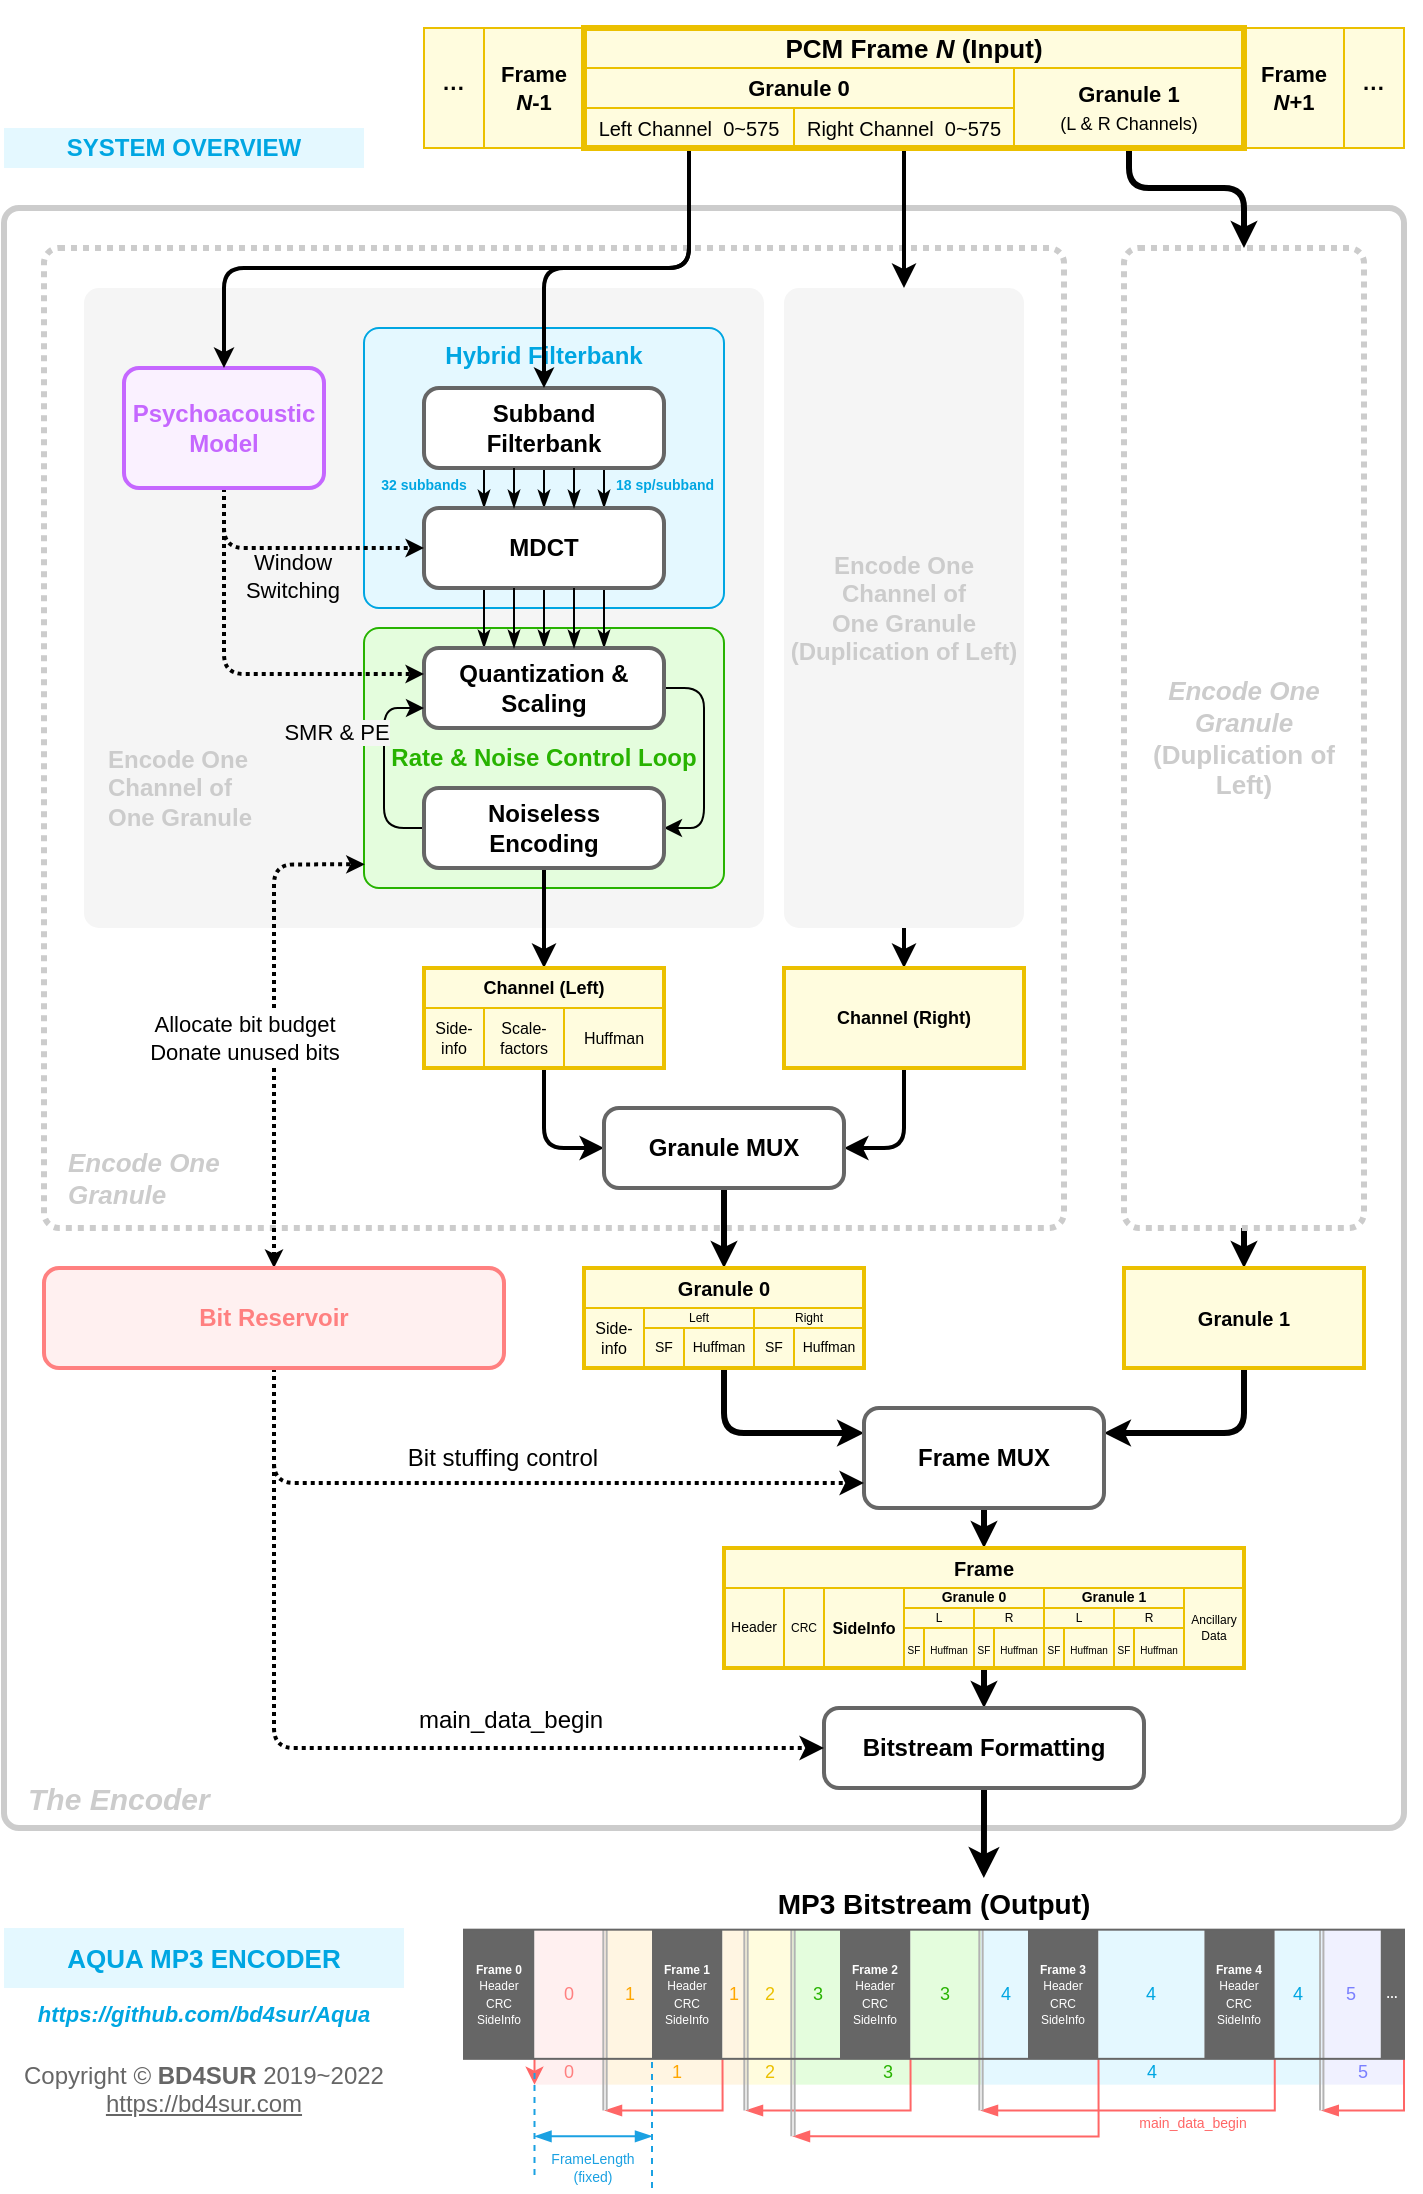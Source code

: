 <mxfile version="14.6.13" type="device"><diagram id="ZD4H_yKI_9F6W-21FXOI" name="Page-1"><mxGraphModel dx="1553" dy="866" grid="1" gridSize="10" guides="1" tooltips="1" connect="1" arrows="1" fold="1" page="1" pageScale="1" pageWidth="1920" pageHeight="1200" math="0" shadow="0"><root><mxCell id="0"/><mxCell id="1" parent="0"/><mxCell id="mhcP3vSzp7IAVWrXSec_-7" value="···" style="rounded=0;whiteSpace=wrap;html=1;strokeColor=#EBC000;fillColor=#FFFCDE;horizontal=1;verticalAlign=middle;fontStyle=1;fontSize=11;strokeWidth=1;" parent="1" vertex="1"><mxGeometry x="710" y="60" width="30" height="60" as="geometry"/></mxCell><mxCell id="mhcP3vSzp7IAVWrXSec_-2" value="Frame&lt;br&gt;&lt;i&gt;N&lt;/i&gt;+1" style="rounded=0;whiteSpace=wrap;html=1;strokeColor=#EBC000;fillColor=#FFFCDE;horizontal=1;verticalAlign=middle;fontStyle=1;fontSize=11;strokeWidth=1;" parent="1" vertex="1"><mxGeometry x="660" y="60" width="50" height="60" as="geometry"/></mxCell><mxCell id="mhcP3vSzp7IAVWrXSec_-8" value="···" style="rounded=0;whiteSpace=wrap;html=1;strokeColor=#EBC000;fillColor=#FFFCDE;horizontal=1;verticalAlign=middle;fontStyle=1;fontSize=11;strokeWidth=1;" parent="1" vertex="1"><mxGeometry x="250" y="60" width="30" height="60" as="geometry"/></mxCell><mxCell id="Id4Xp1bTh-s1tEXMkcyZ-107" value="&lt;b&gt;&lt;br&gt;&lt;/b&gt;" style="rounded=1;whiteSpace=wrap;html=1;strokeColor=#cccccc;fillColor=#FFFFFF;arcSize=15;absoluteArcSize=1;fontColor=#000000;align=center;strokeWidth=3;" parent="1" vertex="1"><mxGeometry x="40" y="150" width="700" height="810" as="geometry"/></mxCell><mxCell id="SL_oXB5MTT6fEGJi04SO-69" value="&lt;font style=&quot;font-size: 13px&quot;&gt;PCM Frame &lt;i&gt;N&lt;/i&gt; (Input)&lt;/font&gt;" style="rounded=0;whiteSpace=wrap;html=1;strokeColor=#EBC000;fillColor=#FFFCDE;horizontal=1;verticalAlign=top;fontStyle=1;spacingTop=-4;fontSize=13;" parent="1" vertex="1"><mxGeometry x="330" y="60" width="330" height="60" as="geometry"/></mxCell><mxCell id="SL_oXB5MTT6fEGJi04SO-62" value="Granule 0" style="rounded=0;whiteSpace=wrap;html=1;strokeColor=#EBC000;fillColor=#FFFCDE;horizontal=1;verticalAlign=top;fontStyle=1;spacingBottom=0;spacingTop=-3;fontSize=11;" parent="1" vertex="1"><mxGeometry x="330" y="80" width="215" height="40" as="geometry"/></mxCell><mxCell id="SL_oXB5MTT6fEGJi04SO-59" value="&lt;b&gt;&lt;br&gt;&lt;/b&gt;" style="rounded=1;whiteSpace=wrap;html=1;strokeColor=#cccccc;fillColor=#FFFFFF;arcSize=15;absoluteArcSize=1;fontColor=#333333;align=center;dashed=1;strokeWidth=3;dashPattern=1 1;" parent="1" vertex="1"><mxGeometry x="60" y="170" width="510" height="490" as="geometry"/></mxCell><mxCell id="SL_oXB5MTT6fEGJi04SO-35" value="" style="rounded=1;whiteSpace=wrap;html=1;strokeColor=none;fillColor=#f5f5f5;arcSize=15;absoluteArcSize=1;fontColor=#333333;align=left;" parent="1" vertex="1"><mxGeometry x="80" y="190" width="340" height="320" as="geometry"/></mxCell><mxCell id="SL_oXB5MTT6fEGJi04SO-28" value="Rate &amp;amp; Noise Control Loop" style="rounded=1;whiteSpace=wrap;html=1;strokeColor=#27B300;fillColor=#E4FDDD;arcSize=15;absoluteArcSize=1;verticalAlign=middle;fontStyle=1;fontColor=#27B300;fontSize=12;strokeWidth=1;" parent="1" vertex="1"><mxGeometry x="220" y="360" width="180" height="130" as="geometry"/></mxCell><mxCell id="SL_oXB5MTT6fEGJi04SO-26" value="Hybrid Filterbank" style="rounded=1;whiteSpace=wrap;html=1;strokeColor=#00A6E2;fillColor=#E4F8FF;arcSize=15;absoluteArcSize=1;verticalAlign=top;align=center;fontStyle=1;fontColor=#00A6E2;fontSize=12;strokeWidth=1;" parent="1" vertex="1"><mxGeometry x="220" y="210" width="180" height="140" as="geometry"/></mxCell><mxCell id="SL_oXB5MTT6fEGJi04SO-8" style="edgeStyle=orthogonalEdgeStyle;rounded=0;orthogonalLoop=1;jettySize=auto;html=1;exitX=0.5;exitY=1;exitDx=0;exitDy=0;entryX=0.5;entryY=0;entryDx=0;entryDy=0;strokeWidth=1;endArrow=classicThin;endFill=1;" parent="1" source="SL_oXB5MTT6fEGJi04SO-1" target="SL_oXB5MTT6fEGJi04SO-2" edge="1"><mxGeometry relative="1" as="geometry"/></mxCell><mxCell id="M6BIroo0IRRYwlxqJ-o5-2" style="edgeStyle=orthogonalEdgeStyle;rounded=0;orthogonalLoop=1;jettySize=auto;html=1;exitX=0.25;exitY=1;exitDx=0;exitDy=0;entryX=0.25;entryY=0;entryDx=0;entryDy=0;fontFamily=Verdana;fontColor=#808080;strokeWidth=1;endArrow=classicThin;endFill=1;" parent="1" source="SL_oXB5MTT6fEGJi04SO-1" target="SL_oXB5MTT6fEGJi04SO-2" edge="1"><mxGeometry relative="1" as="geometry"/></mxCell><mxCell id="M6BIroo0IRRYwlxqJ-o5-3" style="edgeStyle=orthogonalEdgeStyle;rounded=0;orthogonalLoop=1;jettySize=auto;html=1;exitX=0.75;exitY=1;exitDx=0;exitDy=0;entryX=0.75;entryY=0;entryDx=0;entryDy=0;strokeWidth=1;fontFamily=Verdana;fontColor=#808080;endArrow=classicThin;endFill=1;" parent="1" source="SL_oXB5MTT6fEGJi04SO-1" target="SL_oXB5MTT6fEGJi04SO-2" edge="1"><mxGeometry relative="1" as="geometry"/></mxCell><mxCell id="SL_oXB5MTT6fEGJi04SO-1" value="Subband&lt;br&gt;Filterbank" style="rounded=1;whiteSpace=wrap;html=1;absoluteArcSize=1;arcSize=15;fontStyle=1;strokeWidth=2;strokeColor=#666666;" parent="1" vertex="1"><mxGeometry x="250" y="240" width="120" height="40" as="geometry"/></mxCell><mxCell id="SL_oXB5MTT6fEGJi04SO-9" style="edgeStyle=orthogonalEdgeStyle;rounded=0;orthogonalLoop=1;jettySize=auto;html=1;exitX=0.5;exitY=1;exitDx=0;exitDy=0;entryX=0.5;entryY=0;entryDx=0;entryDy=0;strokeWidth=1;endArrow=classicThin;endFill=1;" parent="1" source="SL_oXB5MTT6fEGJi04SO-2" target="SL_oXB5MTT6fEGJi04SO-3" edge="1"><mxGeometry relative="1" as="geometry"/></mxCell><mxCell id="M6BIroo0IRRYwlxqJ-o5-8" style="edgeStyle=orthogonalEdgeStyle;rounded=0;orthogonalLoop=1;jettySize=auto;html=1;exitX=0.25;exitY=1;exitDx=0;exitDy=0;entryX=0.25;entryY=0;entryDx=0;entryDy=0;strokeWidth=1;fontFamily=Verdana;fontColor=#808080;endArrow=classicThin;endFill=1;" parent="1" source="SL_oXB5MTT6fEGJi04SO-2" target="SL_oXB5MTT6fEGJi04SO-3" edge="1"><mxGeometry relative="1" as="geometry"/></mxCell><mxCell id="M6BIroo0IRRYwlxqJ-o5-9" style="edgeStyle=orthogonalEdgeStyle;rounded=0;orthogonalLoop=1;jettySize=auto;html=1;exitX=0.75;exitY=1;exitDx=0;exitDy=0;entryX=0.75;entryY=0;entryDx=0;entryDy=0;strokeWidth=1;fontFamily=Verdana;fontColor=#808080;endArrow=classicThin;endFill=1;" parent="1" source="SL_oXB5MTT6fEGJi04SO-2" target="SL_oXB5MTT6fEGJi04SO-3" edge="1"><mxGeometry relative="1" as="geometry"/></mxCell><mxCell id="SL_oXB5MTT6fEGJi04SO-2" value="MDCT" style="rounded=1;whiteSpace=wrap;html=1;absoluteArcSize=1;arcSize=15;fontStyle=1;strokeWidth=2;strokeColor=#666666;" parent="1" vertex="1"><mxGeometry x="250" y="300" width="120" height="40" as="geometry"/></mxCell><mxCell id="SL_oXB5MTT6fEGJi04SO-14" style="edgeStyle=orthogonalEdgeStyle;orthogonalLoop=1;jettySize=auto;html=1;exitX=1;exitY=0.5;exitDx=0;exitDy=0;entryX=1;entryY=0.5;entryDx=0;entryDy=0;rounded=1;" parent="1" source="SL_oXB5MTT6fEGJi04SO-3" target="SL_oXB5MTT6fEGJi04SO-4" edge="1"><mxGeometry relative="1" as="geometry"/></mxCell><mxCell id="SL_oXB5MTT6fEGJi04SO-3" value="&lt;font style=&quot;font-size: 12px;&quot;&gt;Quantization &amp;amp;&lt;br style=&quot;font-size: 12px;&quot;&gt;Scaling&lt;/font&gt;" style="rounded=1;whiteSpace=wrap;html=1;arcSize=15;absoluteArcSize=1;fontStyle=1;strokeWidth=2;strokeColor=#666666;fontSize=12;" parent="1" vertex="1"><mxGeometry x="250" y="370" width="120" height="40" as="geometry"/></mxCell><mxCell id="SL_oXB5MTT6fEGJi04SO-15" style="edgeStyle=orthogonalEdgeStyle;rounded=1;orthogonalLoop=1;jettySize=auto;html=1;exitX=0;exitY=0.5;exitDx=0;exitDy=0;entryX=0;entryY=0.75;entryDx=0;entryDy=0;" parent="1" source="SL_oXB5MTT6fEGJi04SO-4" target="SL_oXB5MTT6fEGJi04SO-3" edge="1"><mxGeometry relative="1" as="geometry"/></mxCell><mxCell id="Id4Xp1bTh-s1tEXMkcyZ-8" style="edgeStyle=orthogonalEdgeStyle;rounded=1;orthogonalLoop=1;jettySize=auto;html=1;exitX=0.5;exitY=1;exitDx=0;exitDy=0;entryX=0.5;entryY=0;entryDx=0;entryDy=0;fontSize=8;strokeWidth=2;" parent="1" source="SL_oXB5MTT6fEGJi04SO-4" target="Id4Xp1bTh-s1tEXMkcyZ-2" edge="1"><mxGeometry relative="1" as="geometry"/></mxCell><mxCell id="SL_oXB5MTT6fEGJi04SO-4" value="Noiseless&lt;br style=&quot;font-size: 12px;&quot;&gt;Encoding" style="rounded=1;whiteSpace=wrap;html=1;absoluteArcSize=1;arcSize=15;fontStyle=1;fontSize=12;strokeWidth=2;strokeColor=#666666;" parent="1" vertex="1"><mxGeometry x="250" y="440" width="120" height="40" as="geometry"/></mxCell><mxCell id="SL_oXB5MTT6fEGJi04SO-18" style="edgeStyle=orthogonalEdgeStyle;rounded=1;orthogonalLoop=1;jettySize=auto;html=1;exitX=0.5;exitY=1;exitDx=0;exitDy=0;entryX=0;entryY=0.5;entryDx=0;entryDy=0;dashed=1;strokeWidth=2;dashPattern=1 1;endSize=3;" parent="1" source="SL_oXB5MTT6fEGJi04SO-16" target="SL_oXB5MTT6fEGJi04SO-2" edge="1"><mxGeometry relative="1" as="geometry"/></mxCell><mxCell id="SL_oXB5MTT6fEGJi04SO-21" value="Window&lt;br style=&quot;font-size: 11px;&quot;&gt;Switching" style="text;html=1;align=center;verticalAlign=middle;resizable=0;points=[];;labelBackgroundColor=#F5F5F5;fontSize=11;" parent="SL_oXB5MTT6fEGJi04SO-18" vertex="1" connectable="0"><mxGeometry x="-0.273" y="20" relative="1" as="geometry"><mxPoint x="16.67" y="34" as="offset"/></mxGeometry></mxCell><mxCell id="SL_oXB5MTT6fEGJi04SO-19" style="edgeStyle=orthogonalEdgeStyle;rounded=1;orthogonalLoop=1;jettySize=auto;html=1;dashed=1;strokeWidth=2;dashPattern=1 1;endArrow=classic;endFill=1;endSize=3;exitX=0.5;exitY=1;exitDx=0;exitDy=0;" parent="1" source="SL_oXB5MTT6fEGJi04SO-16" target="SL_oXB5MTT6fEGJi04SO-3" edge="1"><mxGeometry relative="1" as="geometry"><mxPoint x="150" y="280" as="sourcePoint"/><Array as="points"><mxPoint x="150" y="383"/></Array></mxGeometry></mxCell><mxCell id="SL_oXB5MTT6fEGJi04SO-20" value="SMR &amp;amp; PE" style="text;html=1;align=center;verticalAlign=middle;resizable=0;points=[];;labelBackgroundColor=#F5F5F5;fontSize=11;" parent="SL_oXB5MTT6fEGJi04SO-19" vertex="1" connectable="0"><mxGeometry x="-0.039" y="20" relative="1" as="geometry"><mxPoint x="36.24" y="28.9" as="offset"/></mxGeometry></mxCell><mxCell id="SL_oXB5MTT6fEGJi04SO-16" value="Psychoacoustic&lt;br style=&quot;font-size: 12px;&quot;&gt;Model" style="rounded=1;whiteSpace=wrap;html=1;absoluteArcSize=1;arcSize=15;fillColor=#FAF1FF;strokeColor=#C567FF;fontSize=12;fontStyle=1;strokeWidth=2;fontColor=#C567FF;" parent="1" vertex="1"><mxGeometry x="100" y="230" width="100" height="60" as="geometry"/></mxCell><mxCell id="mhcP3vSzp7IAVWrXSec_-4" style="edgeStyle=orthogonalEdgeStyle;rounded=1;orthogonalLoop=1;jettySize=auto;html=1;exitX=0.5;exitY=1;exitDx=0;exitDy=0;entryX=0.5;entryY=0;entryDx=0;entryDy=0;endSize=4;strokeWidth=2;fontSize=11;" parent="1" source="SL_oXB5MTT6fEGJi04SO-22" target="SL_oXB5MTT6fEGJi04SO-1" edge="1"><mxGeometry relative="1" as="geometry"><Array as="points"><mxPoint x="382" y="180"/><mxPoint x="310" y="180"/></Array></mxGeometry></mxCell><mxCell id="mhcP3vSzp7IAVWrXSec_-5" style="edgeStyle=orthogonalEdgeStyle;rounded=1;orthogonalLoop=1;jettySize=auto;html=1;exitX=0.5;exitY=1;exitDx=0;exitDy=0;entryX=0.5;entryY=0;entryDx=0;entryDy=0;endSize=4;strokeWidth=2;fontSize=11;" parent="1" source="SL_oXB5MTT6fEGJi04SO-22" target="SL_oXB5MTT6fEGJi04SO-16" edge="1"><mxGeometry relative="1" as="geometry"><Array as="points"><mxPoint x="382" y="180"/><mxPoint x="150" y="180"/></Array></mxGeometry></mxCell><mxCell id="SL_oXB5MTT6fEGJi04SO-22" value="Left Channel&amp;nbsp; 0~575" style="rounded=0;whiteSpace=wrap;html=1;strokeColor=#EBC000;fillColor=#FFFCDE;fontSize=10;" parent="1" vertex="1"><mxGeometry x="330" y="100" width="105" height="20" as="geometry"/></mxCell><mxCell id="SL_oXB5MTT6fEGJi04SO-44" style="edgeStyle=orthogonalEdgeStyle;rounded=1;orthogonalLoop=1;jettySize=auto;html=1;entryX=0;entryY=0.5;entryDx=0;entryDy=0;strokeWidth=2;" parent="1" source="Id4Xp1bTh-s1tEXMkcyZ-2" target="SL_oXB5MTT6fEGJi04SO-43" edge="1"><mxGeometry relative="1" as="geometry"><mxPoint x="309.69" y="579.759" as="sourcePoint"/></mxGeometry></mxCell><mxCell id="SL_oXB5MTT6fEGJi04SO-36" value="Encode One Channel of&lt;br&gt;One Granule" style="text;html=1;strokeColor=none;fillColor=none;align=left;verticalAlign=middle;whiteSpace=wrap;rounded=0;labelBackgroundColor=none;fontStyle=1;fontSize=12;fontColor=#CCCCCC;" parent="1" vertex="1"><mxGeometry x="90" y="420" width="110" height="40" as="geometry"/></mxCell><mxCell id="SL_oXB5MTT6fEGJi04SO-42" style="edgeStyle=orthogonalEdgeStyle;rounded=1;orthogonalLoop=1;jettySize=auto;html=1;exitX=0.5;exitY=1;exitDx=0;exitDy=0;entryX=0.5;entryY=0;entryDx=0;entryDy=0;strokeWidth=2;" parent="1" source="SL_oXB5MTT6fEGJi04SO-37" edge="1"><mxGeometry relative="1" as="geometry"><mxPoint x="490" y="530" as="targetPoint"/></mxGeometry></mxCell><mxCell id="SL_oXB5MTT6fEGJi04SO-37" value="&lt;b&gt;Encode One&lt;br&gt;Channel of&lt;br&gt;One Granule&lt;br&gt;(Duplication of Left)&lt;br&gt;&lt;/b&gt;" style="rounded=1;whiteSpace=wrap;html=1;strokeColor=none;fillColor=#f5f5f5;arcSize=15;absoluteArcSize=1;fontColor=#CCCCCC;align=center;dashed=1;dashPattern=1 1;strokeWidth=2;" parent="1" vertex="1"><mxGeometry x="430" y="190" width="120" height="320" as="geometry"/></mxCell><mxCell id="SL_oXB5MTT6fEGJi04SO-40" style="edgeStyle=orthogonalEdgeStyle;rounded=1;orthogonalLoop=1;jettySize=auto;html=1;strokeWidth=2;exitX=0.5;exitY=1;exitDx=0;exitDy=0;" parent="1" source="SL_oXB5MTT6fEGJi04SO-38" target="SL_oXB5MTT6fEGJi04SO-37" edge="1"><mxGeometry relative="1" as="geometry"><Array as="points"/><mxPoint x="490" y="150" as="sourcePoint"/></mxGeometry></mxCell><mxCell id="SL_oXB5MTT6fEGJi04SO-38" value="Right Channel&amp;nbsp; 0~575" style="rounded=0;whiteSpace=wrap;html=1;strokeColor=#EBC000;fillColor=#FFFCDE;fontSize=10;" parent="1" vertex="1"><mxGeometry x="435" y="100" width="110" height="20" as="geometry"/></mxCell><mxCell id="SL_oXB5MTT6fEGJi04SO-45" style="edgeStyle=orthogonalEdgeStyle;rounded=1;orthogonalLoop=1;jettySize=auto;html=1;exitX=0.5;exitY=1;exitDx=0;exitDy=0;entryX=1;entryY=0.5;entryDx=0;entryDy=0;strokeWidth=2;" parent="1" source="Id4Xp1bTh-s1tEXMkcyZ-9" target="SL_oXB5MTT6fEGJi04SO-43" edge="1"><mxGeometry relative="1" as="geometry"><mxPoint x="490" y="580" as="sourcePoint"/></mxGeometry></mxCell><mxCell id="SL_oXB5MTT6fEGJi04SO-48" style="edgeStyle=orthogonalEdgeStyle;rounded=1;orthogonalLoop=1;jettySize=auto;html=1;exitX=0.5;exitY=1;exitDx=0;exitDy=0;entryX=0.5;entryY=0;entryDx=0;entryDy=0;strokeWidth=3;endSize=4;" parent="1" source="SL_oXB5MTT6fEGJi04SO-43" target="SL_oXB5MTT6fEGJi04SO-46" edge="1"><mxGeometry relative="1" as="geometry"/></mxCell><mxCell id="SL_oXB5MTT6fEGJi04SO-43" value="Granule MUX" style="rounded=1;whiteSpace=wrap;html=1;absoluteArcSize=1;arcSize=15;fontStyle=1;strokeWidth=2;strokeColor=#666666;" parent="1" vertex="1"><mxGeometry x="340" y="600" width="120" height="40" as="geometry"/></mxCell><mxCell id="SL_oXB5MTT6fEGJi04SO-50" style="edgeStyle=orthogonalEdgeStyle;rounded=1;orthogonalLoop=1;jettySize=auto;html=1;exitX=0.5;exitY=1;exitDx=0;exitDy=0;entryX=0;entryY=0.25;entryDx=0;entryDy=0;strokeWidth=3;endSize=4;" parent="1" source="SL_oXB5MTT6fEGJi04SO-46" target="SL_oXB5MTT6fEGJi04SO-49" edge="1"><mxGeometry relative="1" as="geometry"/></mxCell><mxCell id="SL_oXB5MTT6fEGJi04SO-46" value="" style="rounded=0;whiteSpace=wrap;html=1;strokeColor=#d6b656;fillColor=#fff2cc;verticalAlign=middle;" parent="1" vertex="1"><mxGeometry x="330" y="680" width="140" height="50" as="geometry"/></mxCell><mxCell id="SL_oXB5MTT6fEGJi04SO-51" style="edgeStyle=orthogonalEdgeStyle;rounded=1;orthogonalLoop=1;jettySize=auto;html=1;exitX=0.5;exitY=1;exitDx=0;exitDy=0;entryX=1;entryY=0.25;entryDx=0;entryDy=0;strokeWidth=3;endSize=4;" parent="1" source="Id4Xp1bTh-s1tEXMkcyZ-22" target="SL_oXB5MTT6fEGJi04SO-49" edge="1"><mxGeometry relative="1" as="geometry"><mxPoint x="660" y="730" as="sourcePoint"/></mxGeometry></mxCell><mxCell id="SL_oXB5MTT6fEGJi04SO-53" style="edgeStyle=orthogonalEdgeStyle;rounded=1;orthogonalLoop=1;jettySize=auto;html=1;exitX=0.5;exitY=1;exitDx=0;exitDy=0;entryX=0.5;entryY=0;entryDx=0;entryDy=0;strokeWidth=3;endSize=4;" parent="1" source="SL_oXB5MTT6fEGJi04SO-49" target="SL_oXB5MTT6fEGJi04SO-52" edge="1"><mxGeometry relative="1" as="geometry"/></mxCell><mxCell id="SL_oXB5MTT6fEGJi04SO-49" value="Frame MUX" style="rounded=1;whiteSpace=wrap;html=1;absoluteArcSize=1;arcSize=15;fontStyle=1;strokeWidth=2;strokeColor=#666666;" parent="1" vertex="1"><mxGeometry x="470" y="750" width="120" height="50" as="geometry"/></mxCell><mxCell id="SL_oXB5MTT6fEGJi04SO-55" style="edgeStyle=orthogonalEdgeStyle;rounded=1;orthogonalLoop=1;jettySize=auto;html=1;exitX=0.5;exitY=1;exitDx=0;exitDy=0;entryX=0.5;entryY=0;entryDx=0;entryDy=0;strokeWidth=3;startSize=6;endSize=4;" parent="1" source="SL_oXB5MTT6fEGJi04SO-52" target="SL_oXB5MTT6fEGJi04SO-54" edge="1"><mxGeometry relative="1" as="geometry"/></mxCell><mxCell id="SL_oXB5MTT6fEGJi04SO-52" value="" style="rounded=0;whiteSpace=wrap;html=1;strokeColor=#EBC000;fillColor=#FFFCDE;" parent="1" vertex="1"><mxGeometry x="400" y="820" width="260" height="60" as="geometry"/></mxCell><mxCell id="SL_oXB5MTT6fEGJi04SO-58" style="edgeStyle=orthogonalEdgeStyle;rounded=1;orthogonalLoop=1;jettySize=auto;html=1;exitX=0.5;exitY=1;exitDx=0;exitDy=0;strokeWidth=3;entryX=0.553;entryY=0.002;entryDx=0;entryDy=0;entryPerimeter=0;" parent="1" source="SL_oXB5MTT6fEGJi04SO-54" target="1MiHoFg_cXncjIn1KHRP-40" edge="1"><mxGeometry relative="1" as="geometry"><mxPoint x="560" y="980" as="targetPoint"/></mxGeometry></mxCell><mxCell id="SL_oXB5MTT6fEGJi04SO-54" value="Bitstream Formatting" style="rounded=1;whiteSpace=wrap;html=1;absoluteArcSize=1;arcSize=15;fontStyle=1;strokeWidth=2;strokeColor=#666666;" parent="1" vertex="1"><mxGeometry x="450" y="900" width="160" height="40" as="geometry"/></mxCell><mxCell id="SL_oXB5MTT6fEGJi04SO-60" value="Encode One Granule" style="text;html=1;strokeColor=none;fillColor=none;align=left;verticalAlign=middle;whiteSpace=wrap;rounded=0;labelBackgroundColor=none;fontStyle=3;fontSize=13;fontColor=#CCCCCC;" parent="1" vertex="1"><mxGeometry x="70" y="620" width="120" height="30" as="geometry"/></mxCell><mxCell id="o0mPNdaz0BpGMCpmVBZC-3" style="edgeStyle=orthogonalEdgeStyle;rounded=0;orthogonalLoop=1;jettySize=auto;html=1;exitX=0.5;exitY=1;exitDx=0;exitDy=0;entryX=0.5;entryY=0;entryDx=0;entryDy=0;strokeWidth=3;endSize=4;" parent="1" source="SL_oXB5MTT6fEGJi04SO-61" edge="1"><mxGeometry relative="1" as="geometry"><mxPoint x="660" y="680" as="targetPoint"/></mxGeometry></mxCell><mxCell id="SL_oXB5MTT6fEGJi04SO-61" value="&lt;b style=&quot;font-size: 13px&quot;&gt;&lt;font color=&quot;#cccccc&quot;&gt;&lt;i&gt;Encode One&lt;br&gt;Granule&lt;/i&gt;&lt;br&gt;(Duplication of Left)&lt;/font&gt;&lt;br&gt;&lt;/b&gt;" style="rounded=1;whiteSpace=wrap;html=1;strokeColor=#CCCCCC;fillColor=#FFFFFF;arcSize=15;absoluteArcSize=1;fontColor=#333333;align=center;dashed=1;dashPattern=1 1;strokeWidth=3;" parent="1" vertex="1"><mxGeometry x="600" y="170" width="120" height="490" as="geometry"/></mxCell><mxCell id="mhcP3vSzp7IAVWrXSec_-3" style="edgeStyle=orthogonalEdgeStyle;rounded=1;orthogonalLoop=1;jettySize=auto;html=1;exitX=0.5;exitY=1;exitDx=0;exitDy=0;entryX=0.5;entryY=0;entryDx=0;entryDy=0;endSize=4;fontSize=11;strokeWidth=3;" parent="1" source="SL_oXB5MTT6fEGJi04SO-63" target="SL_oXB5MTT6fEGJi04SO-61" edge="1"><mxGeometry relative="1" as="geometry"><Array as="points"><mxPoint x="602" y="140"/><mxPoint x="660" y="140"/></Array></mxGeometry></mxCell><mxCell id="SL_oXB5MTT6fEGJi04SO-63" value="Granule 1&lt;br style=&quot;font-size: 11px&quot;&gt;&lt;font style=&quot;font-weight: normal ; font-size: 9px&quot;&gt;(L &amp;amp; R Channels)&lt;/font&gt;" style="rounded=0;whiteSpace=wrap;html=1;strokeColor=#EBC000;fillColor=#FFFCDE;horizontal=1;verticalAlign=middle;fontStyle=1;fontSize=11;" parent="1" vertex="1"><mxGeometry x="545" y="80" width="115" height="40" as="geometry"/></mxCell><mxCell id="o0mPNdaz0BpGMCpmVBZC-9" style="edgeStyle=orthogonalEdgeStyle;rounded=1;orthogonalLoop=1;jettySize=auto;html=1;exitX=0.5;exitY=1;exitDx=0;exitDy=0;entryX=0;entryY=0.75;entryDx=0;entryDy=0;strokeWidth=2;dashed=1;dashPattern=1 1;" parent="1" source="o0mPNdaz0BpGMCpmVBZC-7" target="SL_oXB5MTT6fEGJi04SO-49" edge="1"><mxGeometry relative="1" as="geometry"><Array as="points"><mxPoint x="175" y="788"/></Array></mxGeometry></mxCell><mxCell id="o0mPNdaz0BpGMCpmVBZC-12" value="Bit stuffing control" style="text;html=1;align=center;verticalAlign=middle;resizable=0;points=[];;labelBackgroundColor=#ffffff;" parent="o0mPNdaz0BpGMCpmVBZC-9" vertex="1" connectable="0"><mxGeometry x="0.221" y="-1" relative="1" as="geometry"><mxPoint x="-43.57" y="-13.29" as="offset"/></mxGeometry></mxCell><mxCell id="o0mPNdaz0BpGMCpmVBZC-10" style="edgeStyle=orthogonalEdgeStyle;rounded=1;orthogonalLoop=1;jettySize=auto;html=1;exitX=0.5;exitY=1;exitDx=0;exitDy=0;entryX=0;entryY=0.5;entryDx=0;entryDy=0;dashed=1;strokeWidth=2;dashPattern=1 1;" parent="1" source="o0mPNdaz0BpGMCpmVBZC-7" target="SL_oXB5MTT6fEGJi04SO-54" edge="1"><mxGeometry relative="1" as="geometry"><Array as="points"><mxPoint x="175" y="920"/></Array></mxGeometry></mxCell><mxCell id="o0mPNdaz0BpGMCpmVBZC-11" value="main_data_begin" style="text;html=1;align=center;verticalAlign=middle;resizable=0;points=[];;labelBackgroundColor=#ffffff;" parent="o0mPNdaz0BpGMCpmVBZC-10" vertex="1" connectable="0"><mxGeometry x="0.343" y="2" relative="1" as="geometry"><mxPoint x="-4.71" y="-12.17" as="offset"/></mxGeometry></mxCell><mxCell id="o0mPNdaz0BpGMCpmVBZC-13" style="edgeStyle=orthogonalEdgeStyle;rounded=1;orthogonalLoop=1;jettySize=auto;html=1;dashed=1;strokeWidth=2;startArrow=classic;startFill=1;entryX=0.002;entryY=0.909;entryDx=0;entryDy=0;entryPerimeter=0;dashPattern=1 1;endSize=3;startSize=3;exitX=0.5;exitY=0;exitDx=0;exitDy=0;" parent="1" source="o0mPNdaz0BpGMCpmVBZC-7" target="SL_oXB5MTT6fEGJi04SO-28" edge="1"><mxGeometry relative="1" as="geometry"><Array as="points"><mxPoint x="175" y="478"/></Array></mxGeometry></mxCell><mxCell id="o0mPNdaz0BpGMCpmVBZC-15" value="Allocate bit budget&lt;br style=&quot;font-size: 11px&quot;&gt;Donate unused bits" style="text;html=1;align=center;verticalAlign=middle;resizable=0;points=[];;labelBackgroundColor=#ffffff;fontSize=11;labelBorderColor=none;spacingTop=0;spacing=0;spacingBottom=0;" parent="o0mPNdaz0BpGMCpmVBZC-13" vertex="1" connectable="0"><mxGeometry x="-0.247" y="-1" relative="1" as="geometry"><mxPoint x="-16" y="-22" as="offset"/></mxGeometry></mxCell><mxCell id="o0mPNdaz0BpGMCpmVBZC-7" value="Bit Reservoir" style="rounded=1;whiteSpace=wrap;html=1;absoluteArcSize=1;arcSize=15;fillColor=#FFF0F0;strokeColor=#FF8080;fontStyle=1;fontColor=#FF8080;strokeWidth=2;" parent="1" vertex="1"><mxGeometry x="60" y="680" width="230" height="50" as="geometry"/></mxCell><mxCell id="Id4Xp1bTh-s1tEXMkcyZ-2" value="" style="rounded=0;whiteSpace=wrap;html=1;strokeColor=#d6b656;fillColor=#fff2cc;" parent="1" vertex="1"><mxGeometry x="250" y="530" width="120" height="50" as="geometry"/></mxCell><mxCell id="Id4Xp1bTh-s1tEXMkcyZ-1" value="Channel (Left)" style="rounded=0;whiteSpace=wrap;html=1;strokeColor=#EBC000;fillColor=#FFFCDE;fontSize=9;fontStyle=1" parent="1" vertex="1"><mxGeometry x="250" y="530" width="120" height="20" as="geometry"/></mxCell><mxCell id="Id4Xp1bTh-s1tEXMkcyZ-4" value="Scale-&lt;br&gt;factors" style="rounded=0;whiteSpace=wrap;html=1;strokeColor=#EBC000;fillColor=#FFFCDE;fontSize=8;" parent="1" vertex="1"><mxGeometry x="280" y="550" width="40" height="30" as="geometry"/></mxCell><mxCell id="Id4Xp1bTh-s1tEXMkcyZ-5" value="Huffman" style="rounded=0;whiteSpace=wrap;html=1;strokeColor=#EBC000;fillColor=#FFFCDE;fontSize=8;" parent="1" vertex="1"><mxGeometry x="320" y="550" width="50" height="30" as="geometry"/></mxCell><mxCell id="Id4Xp1bTh-s1tEXMkcyZ-6" value="Side-&lt;br&gt;info" style="rounded=0;whiteSpace=wrap;html=1;strokeColor=#EBC000;fillColor=#FFFCDE;fontSize=8;" parent="1" vertex="1"><mxGeometry x="250" y="550" width="30" height="30" as="geometry"/></mxCell><mxCell id="Id4Xp1bTh-s1tEXMkcyZ-9" value="Channel (Right)" style="rounded=0;whiteSpace=wrap;html=1;strokeColor=#EBC000;fillColor=#FFFCDE;fontSize=9;fontStyle=1;strokeWidth=2;" parent="1" vertex="1"><mxGeometry x="430" y="530" width="120" height="50" as="geometry"/></mxCell><mxCell id="Id4Xp1bTh-s1tEXMkcyZ-13" value="Granule 0" style="rounded=0;whiteSpace=wrap;html=1;fontSize=10;fontStyle=1;fillColor=#FFFCDE;strokeColor=#EBC000;" parent="1" vertex="1"><mxGeometry x="330" y="680" width="140" height="20" as="geometry"/></mxCell><mxCell id="Id4Xp1bTh-s1tEXMkcyZ-14" value="Left" style="rounded=0;whiteSpace=wrap;html=1;strokeColor=#EBC000;fillColor=#FFFCDE;fontSize=6;" parent="1" vertex="1"><mxGeometry x="360" y="700" width="55" height="10" as="geometry"/></mxCell><mxCell id="Id4Xp1bTh-s1tEXMkcyZ-16" value="Side-&lt;br&gt;info" style="rounded=0;whiteSpace=wrap;html=1;strokeColor=#EBC000;fillColor=#FFFCDE;fontSize=8;" parent="1" vertex="1"><mxGeometry x="330" y="700" width="30" height="30" as="geometry"/></mxCell><mxCell id="Id4Xp1bTh-s1tEXMkcyZ-17" value="Right" style="rounded=0;whiteSpace=wrap;html=1;strokeColor=#EBC000;fillColor=#FFFCDE;fontSize=6;" parent="1" vertex="1"><mxGeometry x="415" y="700" width="55" height="10" as="geometry"/></mxCell><mxCell id="Id4Xp1bTh-s1tEXMkcyZ-18" value="SF" style="rounded=0;whiteSpace=wrap;html=1;strokeColor=#EBC000;fillColor=#FFFCDE;fontSize=7;" parent="1" vertex="1"><mxGeometry x="360" y="710" width="20" height="20" as="geometry"/></mxCell><mxCell id="Id4Xp1bTh-s1tEXMkcyZ-19" value="SF" style="rounded=0;whiteSpace=wrap;html=1;strokeColor=#EBC000;fillColor=#FFFCDE;fontSize=7;" parent="1" vertex="1"><mxGeometry x="415" y="710" width="20" height="20" as="geometry"/></mxCell><mxCell id="Id4Xp1bTh-s1tEXMkcyZ-20" value="Huffman" style="rounded=0;whiteSpace=wrap;html=1;strokeColor=#EBC000;fillColor=#FFFCDE;fontSize=7;" parent="1" vertex="1"><mxGeometry x="380" y="710" width="35" height="20" as="geometry"/></mxCell><mxCell id="Id4Xp1bTh-s1tEXMkcyZ-21" value="Huffman" style="rounded=0;whiteSpace=wrap;html=1;strokeColor=#EBC000;fillColor=#FFFCDE;fontSize=7;" parent="1" vertex="1"><mxGeometry x="435" y="710" width="35" height="20" as="geometry"/></mxCell><mxCell id="Id4Xp1bTh-s1tEXMkcyZ-22" value="Granule 1" style="rounded=0;whiteSpace=wrap;html=1;fontSize=10;fontStyle=1;fillColor=#FFFCDE;strokeColor=#EBC000;strokeWidth=2;" parent="1" vertex="1"><mxGeometry x="600" y="680" width="120" height="50" as="geometry"/></mxCell><mxCell id="Id4Xp1bTh-s1tEXMkcyZ-30" value="Frame" style="rounded=0;whiteSpace=wrap;html=1;fontSize=10;fontStyle=1;fillColor=#FFFCDE;strokeColor=#EBC000;" parent="1" vertex="1"><mxGeometry x="400" y="820" width="260" height="20" as="geometry"/></mxCell><mxCell id="Id4Xp1bTh-s1tEXMkcyZ-31" value="Header" style="rounded=0;whiteSpace=wrap;html=1;strokeColor=#EBC000;fillColor=#FFFCDE;fontSize=7;" parent="1" vertex="1"><mxGeometry x="400" y="840" width="30" height="40" as="geometry"/></mxCell><mxCell id="Id4Xp1bTh-s1tEXMkcyZ-32" value="CRC" style="rounded=0;whiteSpace=wrap;html=1;strokeColor=#EBC000;fillColor=#FFFCDE;fontSize=6;" parent="1" vertex="1"><mxGeometry x="430" y="840" width="20" height="40" as="geometry"/></mxCell><mxCell id="Id4Xp1bTh-s1tEXMkcyZ-33" value="Granule 0" style="rounded=0;whiteSpace=wrap;html=1;strokeColor=#EBC000;fillColor=#FFFCDE;fontSize=7;fontStyle=1" parent="1" vertex="1"><mxGeometry x="490" y="840" width="70" height="10" as="geometry"/></mxCell><mxCell id="Id4Xp1bTh-s1tEXMkcyZ-34" value="Granule 1" style="rounded=0;whiteSpace=wrap;html=1;strokeColor=#EBC000;fillColor=#FFFCDE;fontSize=7;fontStyle=1" parent="1" vertex="1"><mxGeometry x="560" y="840" width="70" height="10" as="geometry"/></mxCell><mxCell id="Id4Xp1bTh-s1tEXMkcyZ-35" value="Ancillary&lt;br style=&quot;font-size: 6px;&quot;&gt;Data" style="rounded=0;whiteSpace=wrap;html=1;strokeColor=#EBC000;fillColor=#FFFCDE;fontSize=6;" parent="1" vertex="1"><mxGeometry x="630" y="840" width="30" height="40" as="geometry"/></mxCell><mxCell id="Id4Xp1bTh-s1tEXMkcyZ-36" value="SideInfo" style="rounded=0;whiteSpace=wrap;html=1;strokeColor=#EBC000;fillColor=#FFFCDE;fontSize=8;fontStyle=1" parent="1" vertex="1"><mxGeometry x="450" y="840" width="40" height="40" as="geometry"/></mxCell><mxCell id="Id4Xp1bTh-s1tEXMkcyZ-86" value="L" style="rounded=0;whiteSpace=wrap;html=1;strokeColor=#EBC000;fillColor=#FFFCDE;fontSize=6;fontStyle=0" parent="1" vertex="1"><mxGeometry x="560" y="850" width="35" height="10" as="geometry"/></mxCell><mxCell id="Id4Xp1bTh-s1tEXMkcyZ-87" value="R" style="rounded=0;whiteSpace=wrap;html=1;strokeColor=#EBC000;fillColor=#FFFCDE;fontSize=6;fontStyle=0" parent="1" vertex="1"><mxGeometry x="595" y="850" width="35" height="10" as="geometry"/></mxCell><mxCell id="Id4Xp1bTh-s1tEXMkcyZ-90" value="L" style="rounded=0;whiteSpace=wrap;html=1;strokeColor=#EBC000;fillColor=#FFFCDE;fontSize=6;fontStyle=0" parent="1" vertex="1"><mxGeometry x="490" y="850" width="35" height="10" as="geometry"/></mxCell><mxCell id="Id4Xp1bTh-s1tEXMkcyZ-91" value="R" style="rounded=0;whiteSpace=wrap;html=1;strokeColor=#EBC000;fillColor=#FFFCDE;fontSize=6;fontStyle=0" parent="1" vertex="1"><mxGeometry x="525" y="850" width="35" height="10" as="geometry"/></mxCell><mxCell id="Id4Xp1bTh-s1tEXMkcyZ-92" value="SF" style="rounded=0;whiteSpace=wrap;html=1;strokeColor=#EBC000;fillColor=#FFFCDE;fontSize=5;fontStyle=0" parent="1" vertex="1"><mxGeometry x="490" y="860" width="10" height="20" as="geometry"/></mxCell><mxCell id="Id4Xp1bTh-s1tEXMkcyZ-93" value="Huffman" style="rounded=0;whiteSpace=wrap;html=1;strokeColor=#EBC000;fillColor=#FFFCDE;fontSize=5;fontStyle=0" parent="1" vertex="1"><mxGeometry x="500" y="860" width="25" height="20" as="geometry"/></mxCell><mxCell id="Id4Xp1bTh-s1tEXMkcyZ-94" value="SF" style="rounded=0;whiteSpace=wrap;html=1;strokeColor=#EBC000;fillColor=#FFFCDE;fontSize=5;fontStyle=0" parent="1" vertex="1"><mxGeometry x="525" y="860" width="10" height="20" as="geometry"/></mxCell><mxCell id="Id4Xp1bTh-s1tEXMkcyZ-95" value="Huffman" style="rounded=0;whiteSpace=wrap;html=1;strokeColor=#EBC000;fillColor=#FFFCDE;fontSize=5;fontStyle=0" parent="1" vertex="1"><mxGeometry x="535" y="860" width="25" height="20" as="geometry"/></mxCell><mxCell id="Id4Xp1bTh-s1tEXMkcyZ-96" value="SF" style="rounded=0;whiteSpace=wrap;html=1;strokeColor=#EBC000;fillColor=#FFFCDE;fontSize=5;fontStyle=0" parent="1" vertex="1"><mxGeometry x="560" y="860" width="10" height="20" as="geometry"/></mxCell><mxCell id="Id4Xp1bTh-s1tEXMkcyZ-97" value="Huffman" style="rounded=0;whiteSpace=wrap;html=1;strokeColor=#EBC000;fillColor=#FFFCDE;fontSize=5;fontStyle=0" parent="1" vertex="1"><mxGeometry x="570" y="860" width="25" height="20" as="geometry"/></mxCell><mxCell id="Id4Xp1bTh-s1tEXMkcyZ-98" value="SF" style="rounded=0;whiteSpace=wrap;html=1;strokeColor=#EBC000;fillColor=#FFFCDE;fontSize=5;fontStyle=0" parent="1" vertex="1"><mxGeometry x="595" y="860" width="10" height="20" as="geometry"/></mxCell><mxCell id="Id4Xp1bTh-s1tEXMkcyZ-99" value="Huffman" style="rounded=0;whiteSpace=wrap;html=1;strokeColor=#EBC000;fillColor=#FFFCDE;fontSize=5;fontStyle=0" parent="1" vertex="1"><mxGeometry x="605" y="860" width="25" height="20" as="geometry"/></mxCell><mxCell id="M6BIroo0IRRYwlxqJ-o5-4" style="edgeStyle=orthogonalEdgeStyle;rounded=0;orthogonalLoop=1;jettySize=auto;html=1;exitX=0.25;exitY=1;exitDx=0;exitDy=0;entryX=0.25;entryY=0;entryDx=0;entryDy=0;fontFamily=Verdana;fontColor=#808080;strokeWidth=1;endArrow=classicThin;endFill=1;" parent="1" edge="1"><mxGeometry relative="1" as="geometry"><mxPoint x="325" y="280" as="sourcePoint"/><mxPoint x="325" y="300" as="targetPoint"/></mxGeometry></mxCell><mxCell id="M6BIroo0IRRYwlxqJ-o5-5" style="edgeStyle=orthogonalEdgeStyle;rounded=0;orthogonalLoop=1;jettySize=auto;html=1;exitX=0.25;exitY=1;exitDx=0;exitDy=0;entryX=0.25;entryY=0;entryDx=0;entryDy=0;fontFamily=Verdana;fontColor=#808080;strokeWidth=1;endArrow=classicThin;endFill=1;" parent="1" edge="1"><mxGeometry relative="1" as="geometry"><mxPoint x="295" y="280" as="sourcePoint"/><mxPoint x="295" y="300" as="targetPoint"/></mxGeometry></mxCell><mxCell id="M6BIroo0IRRYwlxqJ-o5-10" style="edgeStyle=orthogonalEdgeStyle;rounded=0;orthogonalLoop=1;jettySize=auto;html=1;exitX=0.25;exitY=1;exitDx=0;exitDy=0;entryX=0.25;entryY=0;entryDx=0;entryDy=0;strokeWidth=1;fontFamily=Verdana;fontColor=#808080;endArrow=classicThin;endFill=1;" parent="1" edge="1"><mxGeometry relative="1" as="geometry"><mxPoint x="325" y="340" as="sourcePoint"/><mxPoint x="325" y="370" as="targetPoint"/></mxGeometry></mxCell><mxCell id="M6BIroo0IRRYwlxqJ-o5-11" style="edgeStyle=orthogonalEdgeStyle;rounded=0;orthogonalLoop=1;jettySize=auto;html=1;exitX=0.25;exitY=1;exitDx=0;exitDy=0;entryX=0.25;entryY=0;entryDx=0;entryDy=0;strokeWidth=1;fontFamily=Verdana;fontColor=#808080;endArrow=classicThin;endFill=1;" parent="1" edge="1"><mxGeometry relative="1" as="geometry"><mxPoint x="295" y="340" as="sourcePoint"/><mxPoint x="295" y="370" as="targetPoint"/></mxGeometry></mxCell><mxCell id="M6BIroo0IRRYwlxqJ-o5-12" value="32 subbands" style="text;html=1;strokeColor=none;fillColor=none;align=center;verticalAlign=middle;whiteSpace=wrap;rounded=0;fontFamily=Helvetica;fontColor=#00A6E2;fontSize=7;labelBackgroundColor=none;labelBorderColor=none;fontStyle=1" parent="1" vertex="1"><mxGeometry x="220" y="284" width="60" height="10" as="geometry"/></mxCell><mxCell id="M6BIroo0IRRYwlxqJ-o5-13" value="&lt;font style=&quot;font-size: 7px&quot;&gt;18 &lt;font style=&quot;font-size: 7px&quot;&gt;sp&lt;/font&gt;/subband&lt;/font&gt;" style="text;html=1;strokeColor=none;fillColor=none;align=left;verticalAlign=middle;whiteSpace=wrap;rounded=0;fontFamily=Helvetica;fontColor=#00A6E2;fontSize=7;labelBackgroundColor=none;labelBorderColor=none;fontStyle=1" parent="1" vertex="1"><mxGeometry x="343.5" y="284" width="65" height="10" as="geometry"/></mxCell><mxCell id="7iFkQyh_jIka-9ca9nQl-1" value="&lt;font style=&quot;font-size: 12px&quot;&gt;SYSTEM OVERVIEW&lt;br style=&quot;font-size: 12px&quot;&gt;&lt;/font&gt;" style="text;html=1;strokeColor=none;fillColor=#E4F8FF;align=center;verticalAlign=middle;whiteSpace=wrap;rounded=0;labelBackgroundColor=none;fontFamily=Helvetica;fontSize=12;fontColor=#00A6E2;fontStyle=1;labelBorderColor=none;arcSize=27;" parent="1" vertex="1"><mxGeometry x="40" y="110" width="180" height="20" as="geometry"/></mxCell><mxCell id="1MiHoFg_cXncjIn1KHRP-2" value="" style="rounded=0;whiteSpace=wrap;html=1;strokeColor=#EBC000;fillColor=none;fontSize=9;fontStyle=1;strokeWidth=2;" parent="1" vertex="1"><mxGeometry x="250" y="530" width="120" height="50" as="geometry"/></mxCell><mxCell id="1MiHoFg_cXncjIn1KHRP-3" value="" style="rounded=0;whiteSpace=wrap;html=1;fontSize=10;fontStyle=1;fillColor=none;strokeColor=#EBC000;strokeWidth=2;" parent="1" vertex="1"><mxGeometry x="330" y="680" width="140" height="50" as="geometry"/></mxCell><mxCell id="1MiHoFg_cXncjIn1KHRP-4" value="" style="rounded=0;whiteSpace=wrap;html=1;fontSize=10;fontStyle=1;fillColor=none;strokeColor=#EBC000;strokeWidth=2;" parent="1" vertex="1"><mxGeometry x="400" y="820" width="260" height="60" as="geometry"/></mxCell><mxCell id="1MiHoFg_cXncjIn1KHRP-5" value="" style="group" parent="1" vertex="1" connectable="0"><mxGeometry x="270" y="985" width="470" height="155" as="geometry"/></mxCell><mxCell id="1MiHoFg_cXncjIn1KHRP-6" value="" style="group" parent="1MiHoFg_cXncjIn1KHRP-5" vertex="1" connectable="0"><mxGeometry width="470.0" height="155" as="geometry"/></mxCell><mxCell id="1MiHoFg_cXncjIn1KHRP-7" value="0" style="rounded=0;whiteSpace=wrap;html=1;strokeColor=none;fillColor=#fff0f0;fontSize=9;fontColor=#FF8080;" parent="1MiHoFg_cXncjIn1KHRP-6" vertex="1"><mxGeometry x="35.25" y="90.417" width="35.25" height="12.917" as="geometry"/></mxCell><mxCell id="1MiHoFg_cXncjIn1KHRP-8" value="1" style="rounded=0;whiteSpace=wrap;html=1;strokeColor=none;fillColor=#FFF5E2;fontSize=9;fontColor=#FFA600;" parent="1MiHoFg_cXncjIn1KHRP-6" vertex="1"><mxGeometry x="70.5" y="90.417" width="70.5" height="12.917" as="geometry"/></mxCell><mxCell id="1MiHoFg_cXncjIn1KHRP-9" value="2" style="rounded=0;whiteSpace=wrap;html=1;strokeColor=none;fillColor=#FFFCDE;fontSize=9;fontColor=#EBC000;" parent="1MiHoFg_cXncjIn1KHRP-6" vertex="1"><mxGeometry x="141.0" y="90.417" width="23.5" height="12.917" as="geometry"/></mxCell><mxCell id="1MiHoFg_cXncjIn1KHRP-10" value="3" style="rounded=0;whiteSpace=wrap;html=1;strokeColor=none;fillColor=#e4fddd;fontSize=9;fontColor=#27B300;" parent="1MiHoFg_cXncjIn1KHRP-6" vertex="1"><mxGeometry x="164.5" y="90.417" width="94.0" height="12.917" as="geometry"/></mxCell><mxCell id="1MiHoFg_cXncjIn1KHRP-11" value="4" style="rounded=0;whiteSpace=wrap;html=1;strokeColor=none;fillColor=#E4F8FF;fontSize=9;fontColor=#00A6E2;" parent="1MiHoFg_cXncjIn1KHRP-6" vertex="1"><mxGeometry x="258.5" y="90.417" width="170.375" height="12.917" as="geometry"/></mxCell><mxCell id="1MiHoFg_cXncjIn1KHRP-12" value="5" style="rounded=0;whiteSpace=wrap;html=1;strokeColor=none;fillColor=#f0f1ff;fontSize=9;fontColor=#7A80FF;" parent="1MiHoFg_cXncjIn1KHRP-6" vertex="1"><mxGeometry x="428.875" y="90.417" width="41.125" height="12.917" as="geometry"/></mxCell><mxCell id="1MiHoFg_cXncjIn1KHRP-13" style="edgeStyle=orthogonalEdgeStyle;curved=1;orthogonalLoop=1;jettySize=auto;html=1;exitX=1;exitY=1;exitDx=0;exitDy=0;entryX=0;entryY=1;entryDx=0;entryDy=0;strokeColor=#FF6666;strokeWidth=1;fontSize=8;" parent="1MiHoFg_cXncjIn1KHRP-6" source="1MiHoFg_cXncjIn1KHRP-14" target="1MiHoFg_cXncjIn1KHRP-7" edge="1"><mxGeometry relative="1" as="geometry"/></mxCell><mxCell id="1MiHoFg_cXncjIn1KHRP-14" value="&lt;font style=&quot;font-size: 6px&quot;&gt;&lt;b&gt;Frame 0&lt;/b&gt;&lt;br&gt;Header&lt;br&gt;CRC&lt;br&gt;SideInfo&lt;/font&gt;" style="rounded=0;whiteSpace=wrap;html=1;strokeColor=none;fillColor=#666666;fontSize=7;fontColor=#ffffff;" parent="1MiHoFg_cXncjIn1KHRP-6" vertex="1"><mxGeometry y="25.833" width="35.25" height="64.583" as="geometry"/></mxCell><mxCell id="1MiHoFg_cXncjIn1KHRP-15" style="edgeStyle=orthogonalEdgeStyle;rounded=0;orthogonalLoop=1;jettySize=auto;html=1;exitX=1;exitY=1;exitDx=0;exitDy=0;strokeWidth=1;fontSize=8;strokeColor=#FF6666;endArrow=blockThin;endFill=1;" parent="1MiHoFg_cXncjIn1KHRP-6" source="1MiHoFg_cXncjIn1KHRP-16" edge="1"><mxGeometry relative="1" as="geometry"><mxPoint x="70.5" y="116.25" as="targetPoint"/><Array as="points"><mxPoint x="129.25" y="116.25"/><mxPoint x="70.5" y="116.25"/></Array></mxGeometry></mxCell><mxCell id="1MiHoFg_cXncjIn1KHRP-16" value="&lt;font style=&quot;font-size: 6px&quot;&gt;&lt;b&gt;Frame 1&lt;/b&gt;&lt;br&gt;Header&lt;br&gt;CRC&lt;br&gt;SideInfo&lt;/font&gt;" style="rounded=0;whiteSpace=wrap;html=1;strokeColor=none;fillColor=#666666;fontSize=7;fontColor=#ffffff;" parent="1MiHoFg_cXncjIn1KHRP-6" vertex="1"><mxGeometry x="94.0" y="25.833" width="35.25" height="64.583" as="geometry"/></mxCell><mxCell id="1MiHoFg_cXncjIn1KHRP-17" style="edgeStyle=orthogonalEdgeStyle;rounded=0;orthogonalLoop=1;jettySize=auto;html=1;exitX=1;exitY=1;exitDx=0;exitDy=0;strokeColor=#FF6666;strokeWidth=1;fontSize=8;endArrow=blockThin;endFill=1;" parent="1MiHoFg_cXncjIn1KHRP-6" source="1MiHoFg_cXncjIn1KHRP-18" edge="1"><mxGeometry relative="1" as="geometry"><mxPoint x="141.0" y="116.25" as="targetPoint"/><Array as="points"><mxPoint x="223.25" y="116.25"/></Array></mxGeometry></mxCell><mxCell id="1MiHoFg_cXncjIn1KHRP-18" value="&lt;font style=&quot;font-size: 6px&quot;&gt;&lt;b&gt;Frame 2&lt;/b&gt;&lt;br&gt;Header&lt;br&gt;CRC&lt;br&gt;SideInfo&lt;/font&gt;" style="rounded=0;whiteSpace=wrap;html=1;strokeColor=none;fillColor=#666666;fontSize=7;fontColor=#ffffff;" parent="1MiHoFg_cXncjIn1KHRP-6" vertex="1"><mxGeometry x="188.0" y="25.833" width="35.25" height="64.583" as="geometry"/></mxCell><mxCell id="1MiHoFg_cXncjIn1KHRP-19" style="edgeStyle=orthogonalEdgeStyle;rounded=0;orthogonalLoop=1;jettySize=auto;html=1;exitX=1;exitY=1;exitDx=0;exitDy=0;strokeColor=#FF6666;strokeWidth=1;fontSize=8;endArrow=blockThin;endFill=1;" parent="1MiHoFg_cXncjIn1KHRP-6" source="1MiHoFg_cXncjIn1KHRP-20" edge="1"><mxGeometry relative="1" as="geometry"><mxPoint x="164.5" y="129.167" as="targetPoint"/><Array as="points"><mxPoint x="317.25" y="129.167"/></Array></mxGeometry></mxCell><mxCell id="1MiHoFg_cXncjIn1KHRP-20" value="&lt;font style=&quot;font-size: 6px&quot;&gt;&lt;b&gt;Frame 3&lt;/b&gt;&lt;br&gt;Header&lt;br&gt;CRC&lt;br&gt;SideInfo&lt;/font&gt;" style="rounded=0;whiteSpace=wrap;html=1;strokeColor=none;fillColor=#666666;fontSize=7;fontColor=#ffffff;" parent="1MiHoFg_cXncjIn1KHRP-6" vertex="1"><mxGeometry x="282.0" y="25.833" width="35.25" height="64.583" as="geometry"/></mxCell><mxCell id="1MiHoFg_cXncjIn1KHRP-21" style="edgeStyle=orthogonalEdgeStyle;rounded=0;orthogonalLoop=1;jettySize=auto;html=1;exitX=1;exitY=1;exitDx=0;exitDy=0;strokeColor=#FF6666;strokeWidth=1;fontSize=8;endArrow=blockThin;endFill=1;" parent="1MiHoFg_cXncjIn1KHRP-6" source="1MiHoFg_cXncjIn1KHRP-22" edge="1"><mxGeometry relative="1" as="geometry"><mxPoint x="258.5" y="116.25" as="targetPoint"/><Array as="points"><mxPoint x="405.375" y="116.25"/></Array></mxGeometry></mxCell><mxCell id="1MiHoFg_cXncjIn1KHRP-22" value="&lt;font style=&quot;font-size: 6px&quot;&gt;&lt;b&gt;Frame 4&lt;/b&gt;&lt;br&gt;Header&lt;br&gt;CRC&lt;br&gt;SideInfo&lt;/font&gt;" style="rounded=0;whiteSpace=wrap;html=1;strokeColor=none;fillColor=#666666;fontSize=7;fontColor=#ffffff;" parent="1MiHoFg_cXncjIn1KHRP-6" vertex="1"><mxGeometry x="370.125" y="25.833" width="35.25" height="64.583" as="geometry"/></mxCell><mxCell id="1MiHoFg_cXncjIn1KHRP-23" style="edgeStyle=orthogonalEdgeStyle;rounded=0;orthogonalLoop=1;jettySize=auto;html=1;exitX=1;exitY=1;exitDx=0;exitDy=0;strokeColor=#FF6666;strokeWidth=1;fontSize=8;endArrow=blockThin;endFill=1;" parent="1MiHoFg_cXncjIn1KHRP-6" source="1MiHoFg_cXncjIn1KHRP-24" edge="1"><mxGeometry relative="1" as="geometry"><mxPoint x="428.875" y="116.25" as="targetPoint"/><Array as="points"><mxPoint x="470.0" y="116.25"/></Array></mxGeometry></mxCell><mxCell id="1MiHoFg_cXncjIn1KHRP-24" value="&lt;span style=&quot;font-size: 6px&quot;&gt;&lt;b&gt;…&lt;/b&gt;&lt;/span&gt;" style="rounded=0;whiteSpace=wrap;html=1;strokeColor=none;fillColor=#666666;fontSize=7;fontColor=#ffffff;" parent="1MiHoFg_cXncjIn1KHRP-6" vertex="1"><mxGeometry x="458.25" y="25.833" width="11.75" height="64.583" as="geometry"/></mxCell><mxCell id="1MiHoFg_cXncjIn1KHRP-25" value="0" style="rounded=0;whiteSpace=wrap;html=1;strokeColor=none;fillColor=#fff0f0;fontSize=9;fontColor=#FF8080;" parent="1MiHoFg_cXncjIn1KHRP-6" vertex="1"><mxGeometry x="35.25" y="25.833" width="35.25" height="64.583" as="geometry"/></mxCell><mxCell id="1MiHoFg_cXncjIn1KHRP-26" value="1" style="rounded=0;whiteSpace=wrap;html=1;strokeColor=none;fillColor=#FFF5E2;fontSize=9;fontColor=#FFA600;" parent="1MiHoFg_cXncjIn1KHRP-6" vertex="1"><mxGeometry x="70.5" y="25.833" width="23.5" height="64.583" as="geometry"/></mxCell><mxCell id="1MiHoFg_cXncjIn1KHRP-27" value="1" style="rounded=0;whiteSpace=wrap;html=1;strokeColor=none;fillColor=#FFF5E2;fontSize=9;fontColor=#FFA600;" parent="1MiHoFg_cXncjIn1KHRP-6" vertex="1"><mxGeometry x="129.25" y="25.833" width="11.75" height="64.583" as="geometry"/></mxCell><mxCell id="1MiHoFg_cXncjIn1KHRP-28" value="2" style="rounded=0;whiteSpace=wrap;html=1;strokeColor=none;fillColor=#FFFCDE;fontSize=9;fontColor=#EBC000;" parent="1MiHoFg_cXncjIn1KHRP-6" vertex="1"><mxGeometry x="141.0" y="25.833" width="23.5" height="64.583" as="geometry"/></mxCell><mxCell id="1MiHoFg_cXncjIn1KHRP-29" value="3" style="rounded=0;whiteSpace=wrap;html=1;strokeColor=none;fillColor=#e4fddd;fontSize=9;fontColor=#27B300;" parent="1MiHoFg_cXncjIn1KHRP-6" vertex="1"><mxGeometry x="164.5" y="25.833" width="23.5" height="64.583" as="geometry"/></mxCell><mxCell id="1MiHoFg_cXncjIn1KHRP-30" value="3" style="rounded=0;whiteSpace=wrap;html=1;strokeColor=none;fillColor=#e4fddd;fontSize=9;fontColor=#27B300;" parent="1MiHoFg_cXncjIn1KHRP-6" vertex="1"><mxGeometry x="223.25" y="25.833" width="35.25" height="64.583" as="geometry"/></mxCell><mxCell id="1MiHoFg_cXncjIn1KHRP-31" value="4" style="rounded=0;whiteSpace=wrap;html=1;strokeColor=none;fillColor=#E4F8FF;fontSize=9;fontColor=#00A6E2;" parent="1MiHoFg_cXncjIn1KHRP-6" vertex="1"><mxGeometry x="258.5" y="25.833" width="23.5" height="64.583" as="geometry"/></mxCell><mxCell id="1MiHoFg_cXncjIn1KHRP-32" value="4" style="rounded=0;whiteSpace=wrap;html=1;strokeColor=none;fillColor=#E4F8FF;fontSize=9;fontColor=#00A6E2;" parent="1MiHoFg_cXncjIn1KHRP-6" vertex="1"><mxGeometry x="317.25" y="25.833" width="52.875" height="64.583" as="geometry"/></mxCell><mxCell id="1MiHoFg_cXncjIn1KHRP-33" value="4" style="rounded=0;whiteSpace=wrap;html=1;strokeColor=none;fillColor=#E4F8FF;fontSize=9;fontColor=#00A6E2;" parent="1MiHoFg_cXncjIn1KHRP-6" vertex="1"><mxGeometry x="405.375" y="25.833" width="23.5" height="64.583" as="geometry"/></mxCell><mxCell id="1MiHoFg_cXncjIn1KHRP-34" value="5" style="rounded=0;whiteSpace=wrap;html=1;strokeColor=none;fillColor=#f0f1ff;fontSize=9;fontColor=#7A80FF;" parent="1MiHoFg_cXncjIn1KHRP-6" vertex="1"><mxGeometry x="428.875" y="25.833" width="29.375" height="64.583" as="geometry"/></mxCell><mxCell id="1MiHoFg_cXncjIn1KHRP-35" value="" style="shape=link;html=1;strokeColor=#B3B3B3;strokeWidth=1;fontSize=8;entryX=0;entryY=0;entryDx=0;entryDy=0;width=1.667;" parent="1MiHoFg_cXncjIn1KHRP-6" target="1MiHoFg_cXncjIn1KHRP-26" edge="1"><mxGeometry width="50" height="50" relative="1" as="geometry"><mxPoint x="70.5" y="116.25" as="sourcePoint"/><mxPoint x="-105.75" y="193.75" as="targetPoint"/></mxGeometry></mxCell><mxCell id="1MiHoFg_cXncjIn1KHRP-36" value="" style="shape=link;html=1;strokeColor=#B3B3B3;strokeWidth=1;fontSize=8;entryX=0;entryY=0;entryDx=0;entryDy=0;width=1.667;" parent="1MiHoFg_cXncjIn1KHRP-6" edge="1"><mxGeometry width="50" height="50" relative="1" as="geometry"><mxPoint x="141.0" y="116.25" as="sourcePoint"/><mxPoint x="141.0" y="25.833" as="targetPoint"/></mxGeometry></mxCell><mxCell id="1MiHoFg_cXncjIn1KHRP-37" value="" style="shape=link;html=1;strokeColor=#B3B3B3;strokeWidth=1;fontSize=8;entryX=0;entryY=0;entryDx=0;entryDy=0;width=1.667;" parent="1MiHoFg_cXncjIn1KHRP-6" edge="1"><mxGeometry width="50" height="50" relative="1" as="geometry"><mxPoint x="164.5" y="129.167" as="sourcePoint"/><mxPoint x="164.5" y="25.833" as="targetPoint"/></mxGeometry></mxCell><mxCell id="1MiHoFg_cXncjIn1KHRP-38" value="" style="shape=link;html=1;strokeColor=#B3B3B3;strokeWidth=1;fontSize=8;entryX=0;entryY=0;entryDx=0;entryDy=0;width=1.667;" parent="1MiHoFg_cXncjIn1KHRP-6" edge="1"><mxGeometry width="50" height="50" relative="1" as="geometry"><mxPoint x="258.5" y="116.25" as="sourcePoint"/><mxPoint x="258.5" y="25.833" as="targetPoint"/></mxGeometry></mxCell><mxCell id="1MiHoFg_cXncjIn1KHRP-39" value="" style="shape=link;html=1;strokeColor=#B3B3B3;strokeWidth=1;fontSize=8;entryX=0;entryY=0;entryDx=0;entryDy=0;width=1.667;" parent="1MiHoFg_cXncjIn1KHRP-6" edge="1"><mxGeometry width="50" height="50" relative="1" as="geometry"><mxPoint x="428.875" y="116.25" as="sourcePoint"/><mxPoint x="428.875" y="25.833" as="targetPoint"/></mxGeometry></mxCell><mxCell id="1MiHoFg_cXncjIn1KHRP-40" value="&lt;font color=&quot;#000000&quot; style=&quot;font-size: 14px&quot;&gt;MP3 Bitstream (Output)&lt;/font&gt;" style="rounded=0;whiteSpace=wrap;html=1;fontStyle=1;fontSize=11;fillColor=#FFFFFF;strokeColor=none;fontColor=#999999;" parent="1MiHoFg_cXncjIn1KHRP-6" vertex="1"><mxGeometry width="470.0" height="25.833" as="geometry"/></mxCell><mxCell id="1MiHoFg_cXncjIn1KHRP-41" value="" style="endArrow=none;dashed=1;html=1;strokeColor=#1BA1E2;strokeWidth=1;fontSize=11;" parent="1MiHoFg_cXncjIn1KHRP-6" edge="1"><mxGeometry width="50" height="50" relative="1" as="geometry"><mxPoint x="35.25" y="148.542" as="sourcePoint"/><mxPoint x="35.25" y="96.875" as="targetPoint"/></mxGeometry></mxCell><mxCell id="1MiHoFg_cXncjIn1KHRP-42" value="" style="endArrow=none;dashed=1;html=1;strokeColor=#1BA1E2;strokeWidth=1;fontSize=11;exitX=1;exitY=1;exitDx=0;exitDy=0;" parent="1MiHoFg_cXncjIn1KHRP-6" source="1MiHoFg_cXncjIn1KHRP-44" edge="1"><mxGeometry width="50" height="50" relative="1" as="geometry"><mxPoint x="94.0" y="155" as="sourcePoint"/><mxPoint x="94.0" y="90.417" as="targetPoint"/></mxGeometry></mxCell><mxCell id="1MiHoFg_cXncjIn1KHRP-43" value="" style="endArrow=blockThin;startArrow=blockThin;html=1;strokeColor=#1BA1E2;strokeWidth=1;fontSize=11;startFill=1;endFill=1;" parent="1MiHoFg_cXncjIn1KHRP-6" edge="1"><mxGeometry width="50" height="50" relative="1" as="geometry"><mxPoint x="35.25" y="129.167" as="sourcePoint"/><mxPoint x="94.0" y="129.167" as="targetPoint"/></mxGeometry></mxCell><mxCell id="1MiHoFg_cXncjIn1KHRP-44" value="FrameLength&lt;br&gt;(fixed)" style="text;html=1;strokeColor=none;fillColor=none;align=center;verticalAlign=middle;whiteSpace=wrap;rounded=0;fontSize=7;fontColor=#1BA1E2;" parent="1MiHoFg_cXncjIn1KHRP-6" vertex="1"><mxGeometry x="35.25" y="135.625" width="58.75" height="19.375" as="geometry"/></mxCell><mxCell id="1MiHoFg_cXncjIn1KHRP-45" value="main_data_begin" style="text;html=1;strokeColor=none;fillColor=none;align=center;verticalAlign=middle;whiteSpace=wrap;rounded=0;fontSize=7;fontColor=#FF6666;" parent="1MiHoFg_cXncjIn1KHRP-6" vertex="1"><mxGeometry x="329.0" y="116.25" width="70.5" height="12.917" as="geometry"/></mxCell><mxCell id="1MiHoFg_cXncjIn1KHRP-46" value="" style="rounded=0;whiteSpace=wrap;html=1;fontStyle=1;fillColor=none;strokeColor=#666666;fontColor=#B3B3B3;strokeWidth=1;" parent="1MiHoFg_cXncjIn1KHRP-6" vertex="1"><mxGeometry y="25.833" width="470.0" height="64.583" as="geometry"/></mxCell><mxCell id="1MiHoFg_cXncjIn1KHRP-49" value="" style="shape=image;verticalLabelPosition=bottom;labelBackgroundColor=#ffffff;verticalAlign=top;aspect=fixed;imageAspect=0;image=https://github.com/mikukonai/Aqua/blob/master/documentation/logo.png?raw=true;" parent="1" vertex="1"><mxGeometry x="40" y="46.31" width="180" height="63.69" as="geometry"/></mxCell><mxCell id="o0mPNdaz0BpGMCpmVBZC-23" value="&lt;font style=&quot;font-size: 12px&quot;&gt;Copyright © &lt;span style=&quot;font-weight: bold ; font-size: 12px&quot;&gt;BD4SUR&lt;/span&gt;&amp;nbsp;2019~2022&lt;br style=&quot;font-size: 12px&quot;&gt;&lt;u style=&quot;font-size: 12px&quot;&gt;https://bd4sur.com&lt;/u&gt;&lt;br style=&quot;font-size: 12px&quot;&gt;&lt;/font&gt;" style="text;html=1;strokeColor=none;fillColor=none;align=center;verticalAlign=top;whiteSpace=wrap;rounded=0;fontSize=12;fontStyle=0;fontColor=#666666;fontFamily=Helvetica;" parent="1" vertex="1"><mxGeometry x="40" y="1070" width="200" height="40" as="geometry"/></mxCell><mxCell id="1MiHoFg_cXncjIn1KHRP-51" value="&lt;font style=&quot;font-size: 11px&quot;&gt;&lt;span style=&quot;font-size: 11px&quot;&gt;https://github.com/bd4sur/Aqua&lt;/span&gt;&lt;br style=&quot;font-size: 11px&quot;&gt;&lt;/font&gt;" style="text;html=1;strokeColor=none;fillColor=none;align=center;verticalAlign=top;whiteSpace=wrap;rounded=0;fontSize=11;fontStyle=3;fontColor=#00A6E2;fontFamily=Helvetica;" parent="1" vertex="1"><mxGeometry x="40" y="1040" width="200" height="30" as="geometry"/></mxCell><mxCell id="1MiHoFg_cXncjIn1KHRP-54" value="&lt;font style=&quot;font-size: 13px;&quot;&gt;AQUA MP3 ENCODER&lt;br style=&quot;font-size: 13px;&quot;&gt;&lt;/font&gt;" style="text;html=1;strokeColor=none;fillColor=#E4F8FF;align=center;verticalAlign=middle;whiteSpace=wrap;rounded=0;labelBackgroundColor=none;fontFamily=Helvetica;fontSize=13;fontColor=#00A6E2;fontStyle=1;labelBorderColor=none;arcSize=27;" parent="1" vertex="1"><mxGeometry x="40" y="1010" width="200" height="30" as="geometry"/></mxCell><mxCell id="mhcP3vSzp7IAVWrXSec_-1" value="The Encoder" style="text;html=1;strokeColor=none;fillColor=none;align=left;verticalAlign=middle;whiteSpace=wrap;rounded=0;labelBackgroundColor=none;fontStyle=3;fontSize=15;fontColor=#CCCCCC;" parent="1" vertex="1"><mxGeometry x="50" y="930" width="100" height="30" as="geometry"/></mxCell><mxCell id="mhcP3vSzp7IAVWrXSec_-6" value="Frame&lt;br style=&quot;font-size: 11px;&quot;&gt;&lt;i style=&quot;font-size: 11px;&quot;&gt;N&lt;/i&gt;-1" style="rounded=0;whiteSpace=wrap;html=1;strokeColor=#EBC000;fillColor=#FFFCDE;horizontal=1;verticalAlign=middle;fontStyle=1;fontSize=11;strokeWidth=1;" parent="1" vertex="1"><mxGeometry x="280" y="60" width="50" height="60" as="geometry"/></mxCell><mxCell id="1MiHoFg_cXncjIn1KHRP-1" value="" style="rounded=0;whiteSpace=wrap;html=1;strokeColor=#EBC000;fillColor=none;horizontal=1;verticalAlign=top;fontStyle=1;strokeWidth=3;" parent="1" vertex="1"><mxGeometry x="330" y="60" width="330" height="60" as="geometry"/></mxCell></root></mxGraphModel></diagram></mxfile>